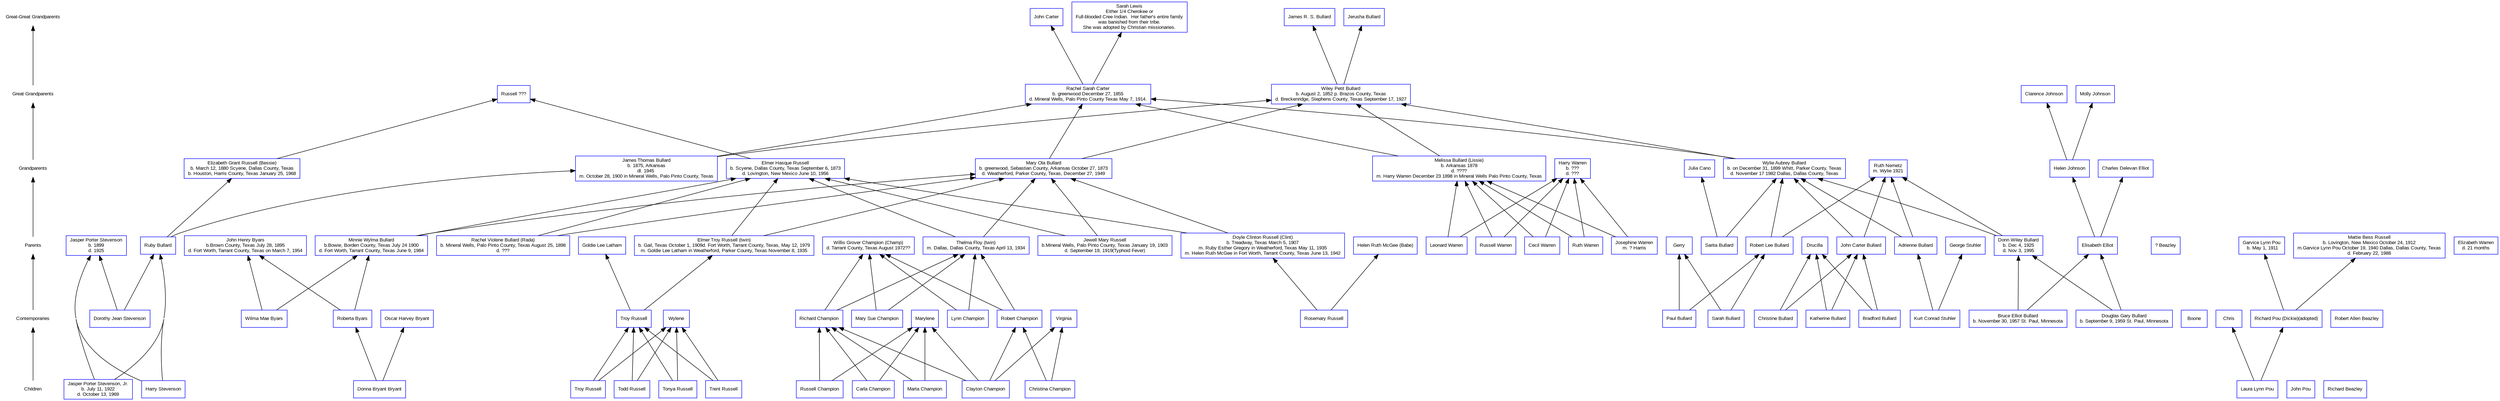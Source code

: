 //Header
digraph G {
node [shape=box,fontname="Arial",fontsize="10"];
edge [fontname="Arial",fontsize="8"];
ranksep=1.5;
rankdir=BT;
concentrate=true;

//Ranking Enumeration
node [shape=plaintext,fontname="Arial",fontsize="10"];
{ "Children" -> "Contemporaries" -> "Parents" -> "Grandparents" -> "Great Grandparents" -> "Great-Great Grandparents" }

//Declarations
Adrienne_Stuhler [label="Adrienne Bullard" shape=rectangle color="blue"];
Beazley [label="? Beazley" shape=rectangle color="blue"];
Boone [label="Boone" shape=rectangle color="blue"];
Bradford_Bullard [label="Bradford Bullard" shape=rectangle color="blue"];
Carla_Champion [label="Carla Champion" shape=rectangle color="blue"];
Cecil_Warren [label="Cecil Warren" shape=rectangle color="blue"];
Charles_Delevan_Elliot [label="Charles Delevan Elliot" shape=rectangle color="blue"];
Chris [label="Chris" shape=rectangle color="blue"];
Christina_Champion [label="Christina Champion" shape=rectangle color="blue"];
Christine_Bullard [label="Christine Bullard" shape=rectangle color="blue"];
Clarence_Johnson [label="Clarence Johnson" shape=rectangle color="blue"];
Clayton_Champion [label="Clayton Champion" shape=rectangle color="blue"];
Donna_Bryant [label="Donna Bryant Bryant" shape=rectangle color="blue"];
Dorothy_Jean_Stevenson [label="Dorothy Jean Stevenson" shape=rectangle color="blue"];
Doyle_Clinton_Russell [label="Doyle Clinton Russell (Clint)\nb. Treadway, Texas March 5, 1907\nm. Ruby Esther Gregory in Weatherford, Texas May 11, 1935\nm. Helen Ruth McGee in Fort Worth, Tarrant County, Texas June 13, 1942" shape=rectangle color="blue"];
Drucilla [label="Drucilla" shape=rectangle color="blue"];
Elizabeth_Grant_Russell [label="Elizabeth Grant Russell (Bessie)\nb. March 12, 1880 Scyene, Dallas County, Texas\nb. Houston, Harris County, Texas January 25, 1968" shape=rectangle color="blue"];
Elizabeth_Warren [label="Elizabeth Warren\nd. 21 months" shape=rectangle color="blue"];
Elmer_Hasque_Russell [label="Elmer Hasque Russell\nb. Scyene, Dallas County, Texas September 6, 1873\nd. Lovington, New Mexico June 10, 1956" shape=rectangle color="blue"];
Elmer_Troy_Russell [label="Elmer Troy Russell (twin)\nb. Gail, Texas October 1, 1909\d. Fort Worth, Tarrant County, Texas, May 12, 1979\nm. Goldie Lee Latham in Weatherford, Parker County, Texas November 8, 1935" shape=rectangle color="blue"];
Garvice_Lynn_Pou [label="Garvice Lynn Pou\n b. May 1, 1911" shape=rectangle color="blue"];
George_Stuhler [label="George Stuhler" shape=rectangle color="blue"];
Geraldine [label="Gerry" shape=rectangle color="blue"];
Goldie_Lee_Latham [label="Goldie Lee Latham" shape=rectangle color="blue"];
Harry_Stevenson [label="Harry Stevenson" shape=rectangle color="blue"];
Harry_Warren [label="Harry Warren\nb. ???\nd. ???" shape=rectangle color="blue"];
Helen_Johnson [label="Helen Johnson" shape=rectangle color="blue"];
Helen_Ruth_McGee [label="Helen Ruth McGee (Babe)" shape=rectangle color="blue"];
James_Bullard [label="James R. S. Bullard" shape=rectangle color="blue"];
James_Thomas_Bullard [label="James Thomas Bullard\nb. 1875, Arkansas\ndl. 1945 \nm. October 28, 1900 in Mineral Wells, Palo Pinto County, Texas" shape=rectangle color="blue"];
Jasper_Porter_Stevenson [label="Jasper Porter Stevenson\nb. 1899\nd. 1925" shape=rectangle color="blue"];
Jasper_Porter_Stevenson_Jr [label="Jasper Porter Stevenson, Jr.\nb. July 11, 1922\nd. October 13, 1969" shape=rectangle color="blue"];
Jerusha_Bullard [label="Jerusha Bullard" shape=rectangle color="blue"];
Jewell_Mary [label="Jewell Mary Russell\nb.Mineral Wells, Palo Pinto County, Texas January 19, 1903\nd. September 19, 1919(Typhoid Fever)" shape=rectangle color="blue"];
John_Carter [label="John Carter" shape=rectangle color="blue"];
John_Carter_Bullard [label="John Carter Bullard" shape=rectangle color="blue"];
John_Henry_Byars [label="John Henry Byars\nb.Brown County, Texas July 28, 1895\nd. Fort Worth, Tarrant County, Texas on March 7, 1954" shape=rectangle color="blue"];
John_Pou [label="John Pou" shape=rectangle color="blue"];
Josephine_Warren [label="Josephine Warren\nm. ? Harris" shape=rectangle color="blue"];
Julia_Cano [label="Julia Cano" shape=rectangle color="blue"];
Katherine_Bullard [label="Katherine Bullard" shape=rectangle color="blue"];
Kurt_Stuhler [label="Kurt Conrad Stuhler" shape=rectangle color="blue"];
Laura_Lynn_Pou [label="Laura Lynn Pou" shape=rectangle color="blue"];
Leonard_Warren [label="Leonard Warren" shape=rectangle color="blue"];
Lynn_Champion [label="Lynn Champion" shape=rectangle color="blue"];
Marta_Champion [label="Marta Champion" shape=rectangle color="blue"];
Mary_Ola_Bullard [label="Mary Ola Bullard\nb. greenwood, Sebastian County, Arkansas October 27, 1873\nd. Weatherford, Parker County, Texas, December 27, 1949" shape=rectangle color="blue"];
Mary_Sue_Champion [label="Mary Sue Champion" shape=rectangle color="blue"];
Marylene [label="Marylene" shape=rectangle color="blue"];
Mattie_Bess_Russell [label="Mattie Bess Russell\nb. Lovington, New Mexico October 24, 1912\nm.Garvice Lynn Pou October 19, 1940 Dallas, Dallas County, Texas\nd. February 22, 1988" shape=rectangle color="blue"];
Melissa_Bullard [label="Melissa Bullard (Lissie)\nb. Arkansas 1878\nd. ????\nm. Harry Warren December 23 1898 in Mineral Wells Palo Pinto County, Texas" shape=rectangle color="blue"];
Minnie_Wylma_Russell [label="Minnie Wylma Bullard\nb.Bowie, Borden County, Texas July 24 1900\nd. Fort Worth, Tarrant County, Texas June 9, 1984" shape=rectangle color="blue"];
Molly_Johnson [label="Molly Johnson" shape=rectangle color="blue"];
Oscar_Harvey_Bryant [label="Oscar Harvey Bryant" shape=rectangle color="blue"];
Paul_Bullard [label="Paul Bullard" shape=rectangle color="blue"];
Rachel_Sarah_Carter [label="Rachel Sarah Carter\nb. greenwood December 27, 1855\nd. Mineral Wells, Palo Pinto County Texas May 7, 1914." shape=rectangle color="blue"];
Rachel_Violene_Russell [label="Rachel Violene Bullard (Rada)\nb. Mineral Wells, Palo Pinto County, Texas August 25, 1898\nd. ???" shape=rectangle color="blue"];
Richard_Beazley [label="Richard Beazley" shape=rectangle color="blue"];
Richard_Champion [label="Richard Champion" shape=rectangle color="blue"];
Richard_Pou [label="Richard Pou (Dickie)(adopted)" shape=rectangle color="blue"];
Robert_Allen_Beazley [label="Robert Allen Beazley" shape=rectangle color="blue"];
Robert_Champion [label="Robert Champion" shape=rectangle color="blue"];
Robert_Lee_Bullard [label="Robert Lee Bullard" shape=rectangle color="blue"];
Roberta_Byars [label="Roberta Byars" shape=rectangle color="blue"];
Rosemary_Russell [label="Rosemary Russell" shape=rectangle color="blue"];
Ruby_Bullard [label="Ruby Bullard" shape=rectangle color="blue"];
Russell [label="Russell ???" shape=rectangle color="blue"];
Russell_Champion [label="Russell Champion" shape=rectangle color="blue"];
Russell_Warren [label="Russell Warren" shape=rectangle color="blue"];
Ruth_Nemetz [label="Ruth Nemetz\nm. Wylie 1921" shape=rectangle color="blue"];
Ruth_Warren [label="Ruth Warren" shape=rectangle color="blue"];
Sarah_Bullard [label="Sarah Bullard" shape=rectangle color="blue"];
Sarah_Lewis [label="Sarah Lewis\nEither 1/4 Cherokee or\nFull-blooded Cree Indian.  Her father's entire family\nwas banished from their tribe.\nShe was adopted by Christian missionaries." shape=rectangle color="blue"];
Sarita_Bullard [label="Sarita Bullard" shape=rectangle color="blue"];
Thelma_Floy_Russell [label="Thelma Floy (twin)\nm. Dallas, Dallas County, Texas April 13, 1934" shape=rectangle color="blue"];
Todd_Russell [label="Todd Russell" shape=rectangle color="blue"];
Tonya_Russell [label="Tonya Russell" shape=rectangle color="blue"];
Trent_Russell [label="Trent Russell" shape=rectangle color="blue"];
Troy_Russell [label="Troy Russell" shape=rectangle color="blue"];
Troy_Russell_II [label="Troy Russell" shape=rectangle color="blue"];
Virginia [label="Virginia" shape=rectangle color="blue"];
Wiley_Petit_Bullard [label="Wiley Petit Bullard\nb. August 2, 1852 p. Brazos County, Texas\nd. Breckenridge, Stephens County, Texas September 17, 1927" shape=rectangle color="blue"];
Willis_Grover_Champion [label="Willis Grover Champion (Champ)\nd. Tarrant County, Texas August 1972??" shape=rectangle color="blue"];
Wilma_Mae_Byars [label="Wilma Mae Byars" shape=rectangle color="blue"];
Wylene [label="Wylene" shape=rectangle color="blue"];
Wylie_Aubrey_Bullard [label="Wylie Aubrey Bullard\nb. on December 31, 1899 Whitt, Parker County, Texas\nd. November 17 1982 Dallas, Dallas County, Texas" shape=rectangle color="blue"];
bruce_bullard [label="Bruce Elliot Bullard\nb. November 30, 1957 St. Paul, Minnesota" shape=rectangle color="blue"];
donn_bullard [label="Donn Wiley Bullard\nb. Dec 4, 1925\nd. Nov 3, 1995" shape=rectangle color="blue"];
douglas_bullard [label="Douglas Gary Bullard\nb. September 9, 1959 St. Paul, Minnesota" shape=rectangle color="blue"];
elisabeth_elliot [label="Elisabeth Elliot" shape=rectangle color="blue"];


//Ranking groupings
{ rank = same; "Children"; "Carla_Champion"; "Christina_Champion"; "Clayton_Champion"; "Donna_Bryant"; "Harry_Stevenson"; "Jasper_Porter_Stevenson_Jr"; "John_Pou"; "Laura_Lynn_Pou"; "Marta_Champion"; "Richard_Beazley"; "Russell_Champion"; "Todd_Russell"; "Tonya_Russell"; "Trent_Russell"; "Troy_Russell_II"; }
{ rank = same; "Contemporaries"; "Boone"; "Bradford_Bullard"; "Chris"; "Christine_Bullard"; "Dorothy_Jean_Stevenson"; "Katherine_Bullard"; "Kurt_Stuhler"; "Lynn_Champion"; "Mary_Sue_Champion"; "Marylene"; "Oscar_Harvey_Bryant"; "Paul_Bullard"; "Richard_Champion"; "Richard_Pou"; "Robert_Allen_Beazley"; "Robert_Champion"; "Roberta_Byars"; "Rosemary_Russell"; "Sarah_Bullard"; "Troy_Russell"; "Virginia"; "Wilma_Mae_Byars"; "Wylene"; "bruce_bullard"; "douglas_bullard"; }
{ rank = same; "Parents"; "Adrienne_Stuhler"; "Beazley"; "Cecil_Warren"; "Doyle_Clinton_Russell"; "Drucilla"; "Elizabeth_Warren"; "Elmer_Troy_Russell"; "Garvice_Lynn_Pou"; "George_Stuhler"; "Geraldine"; "Goldie_Lee_Latham"; "Helen_Ruth_McGee"; "Jasper_Porter_Stevenson"; "Jewell_Mary"; "John_Carter_Bullard"; "John_Henry_Byars"; "Josephine_Warren"; "Leonard_Warren"; "Mattie_Bess_Russell"; "Minnie_Wylma_Russell"; "Rachel_Violene_Russell"; "Robert_Lee_Bullard"; "Ruby_Bullard"; "Russell_Warren"; "Ruth_Warren"; "Sarita_Bullard"; "Thelma_Floy_Russell"; "Willis_Grover_Champion"; "donn_bullard"; "elisabeth_elliot"; }
{ rank = same; "Grandparents"; "Charles_Delevan_Elliot"; "Elizabeth_Grant_Russell"; "Elmer_Hasque_Russell"; "Harry_Warren"; "Helen_Johnson"; "James_Thomas_Bullard"; "Julia_Cano"; "Mary_Ola_Bullard"; "Melissa_Bullard"; "Ruth_Nemetz"; "Wylie_Aubrey_Bullard"; }
{ rank = same; "Great Grandparents"; "Clarence_Johnson"; "Molly_Johnson"; "Rachel_Sarah_Carter"; "Russell"; "Wiley_Petit_Bullard"; }
{ rank = same; "Great-Great Grandparents"; "James_Bullard"; "Jerusha_Bullard"; "John_Carter"; "Sarah_Lewis"; }


//Dependencies
Adrienne_Stuhler -> Ruth_Nemetz;
Adrienne_Stuhler -> Wylie_Aubrey_Bullard;
Bradford_Bullard -> Drucilla;
Bradford_Bullard -> John_Carter_Bullard;
Carla_Champion -> Marylene;
Carla_Champion -> Richard_Champion;
Cecil_Warren -> Harry_Warren;
Cecil_Warren -> Melissa_Bullard;
Christina_Champion -> Robert_Champion;
Christina_Champion -> Virginia;
Christine_Bullard -> Drucilla;
Christine_Bullard -> John_Carter_Bullard;
Clayton_Champion -> Marylene;
Clayton_Champion -> Richard_Champion;
Clayton_Champion -> Robert_Champion;
Clayton_Champion -> Virginia;
Donna_Bryant -> Oscar_Harvey_Bryant;
Donna_Bryant -> Roberta_Byars;
Dorothy_Jean_Stevenson -> Jasper_Porter_Stevenson;
Dorothy_Jean_Stevenson -> Ruby_Bullard;
Doyle_Clinton_Russell -> Elmer_Hasque_Russell;
Doyle_Clinton_Russell -> Mary_Ola_Bullard;
Elizabeth_Grant_Russell -> Russell;
Elmer_Hasque_Russell -> Russell;
Elmer_Troy_Russell -> Elmer_Hasque_Russell;
Elmer_Troy_Russell -> Mary_Ola_Bullard;
Harry_Stevenson -> Jasper_Porter_Stevenson;
Harry_Stevenson -> Ruby_Bullard;
Helen_Johnson -> Clarence_Johnson;
Helen_Johnson -> Molly_Johnson;
James_Thomas_Bullard -> Rachel_Sarah_Carter;
James_Thomas_Bullard -> Wiley_Petit_Bullard;
Jasper_Porter_Stevenson_Jr -> Jasper_Porter_Stevenson;
Jasper_Porter_Stevenson_Jr -> Ruby_Bullard;
Jewell_Mary -> Elmer_Hasque_Russell;
Jewell_Mary -> Mary_Ola_Bullard;
John_Carter_Bullard -> Ruth_Nemetz;
John_Carter_Bullard -> Wylie_Aubrey_Bullard;
Josephine_Warren -> Harry_Warren;
Josephine_Warren -> Melissa_Bullard;
Katherine_Bullard -> Drucilla;
Katherine_Bullard -> John_Carter_Bullard;
Kurt_Stuhler -> Adrienne_Stuhler;
Kurt_Stuhler -> George_Stuhler;
Laura_Lynn_Pou -> Chris;
Laura_Lynn_Pou -> Richard_Pou;
Leonard_Warren -> Harry_Warren;
Leonard_Warren -> Melissa_Bullard;
Lynn_Champion -> Thelma_Floy_Russell;
Lynn_Champion -> Willis_Grover_Champion;
Marta_Champion -> Marylene;
Marta_Champion -> Richard_Champion;
Mary_Ola_Bullard -> Rachel_Sarah_Carter;
Mary_Ola_Bullard -> Wiley_Petit_Bullard;
Mary_Sue_Champion -> Thelma_Floy_Russell;
Mary_Sue_Champion -> Willis_Grover_Champion;
Melissa_Bullard -> Rachel_Sarah_Carter;
Melissa_Bullard -> Wiley_Petit_Bullard;
Minnie_Wylma_Russell -> Elmer_Hasque_Russell;
Minnie_Wylma_Russell -> Mary_Ola_Bullard;
Paul_Bullard -> Geraldine;
Paul_Bullard -> Robert_Lee_Bullard;
Rachel_Sarah_Carter -> John_Carter;
Rachel_Sarah_Carter -> Sarah_Lewis;
Rachel_Violene_Russell -> Elmer_Hasque_Russell;
Rachel_Violene_Russell -> Mary_Ola_Bullard;
Richard_Champion -> Thelma_Floy_Russell;
Richard_Champion -> Willis_Grover_Champion;
Richard_Pou -> Garvice_Lynn_Pou;
Richard_Pou -> Mattie_Bess_Russell;
Robert_Champion -> Thelma_Floy_Russell;
Robert_Champion -> Willis_Grover_Champion;
Robert_Lee_Bullard -> Ruth_Nemetz;
Robert_Lee_Bullard -> Wylie_Aubrey_Bullard;
Roberta_Byars -> John_Henry_Byars;
Roberta_Byars -> Minnie_Wylma_Russell;
Rosemary_Russell -> Doyle_Clinton_Russell;
Rosemary_Russell -> Helen_Ruth_McGee;
Ruby_Bullard -> Elizabeth_Grant_Russell;
Ruby_Bullard -> James_Thomas_Bullard;
Russell_Champion -> Marylene;
Russell_Champion -> Richard_Champion;
Russell_Warren -> Harry_Warren;
Russell_Warren -> Melissa_Bullard;
Ruth_Warren -> Harry_Warren;
Ruth_Warren -> Melissa_Bullard;
Sarah_Bullard -> Geraldine;
Sarah_Bullard -> Robert_Lee_Bullard;
Sarita_Bullard -> Julia_Cano;
Sarita_Bullard -> Wylie_Aubrey_Bullard;
Thelma_Floy_Russell -> Elmer_Hasque_Russell;
Thelma_Floy_Russell -> Mary_Ola_Bullard;
Todd_Russell -> Troy_Russell;
Todd_Russell -> Wylene;
Tonya_Russell -> Troy_Russell;
Tonya_Russell -> Wylene;
Trent_Russell -> Troy_Russell;
Trent_Russell -> Wylene;
Troy_Russell -> Elmer_Troy_Russell;
Troy_Russell -> Goldie_Lee_Latham;
Troy_Russell_II -> Troy_Russell;
Troy_Russell_II -> Wylene;
Wiley_Petit_Bullard -> James_Bullard;
Wiley_Petit_Bullard -> Jerusha_Bullard;
Wilma_Mae_Byars -> John_Henry_Byars;
Wilma_Mae_Byars -> Minnie_Wylma_Russell;
Wylie_Aubrey_Bullard -> Rachel_Sarah_Carter;
Wylie_Aubrey_Bullard -> Wiley_Petit_Bullard;
bruce_bullard -> donn_bullard;
bruce_bullard -> elisabeth_elliot;
donn_bullard -> Ruth_Nemetz;
donn_bullard -> Wylie_Aubrey_Bullard;
douglas_bullard -> donn_bullard;
douglas_bullard -> elisabeth_elliot;
elisabeth_elliot -> Charles_Delevan_Elliot;
elisabeth_elliot -> Helen_Johnson;


}
